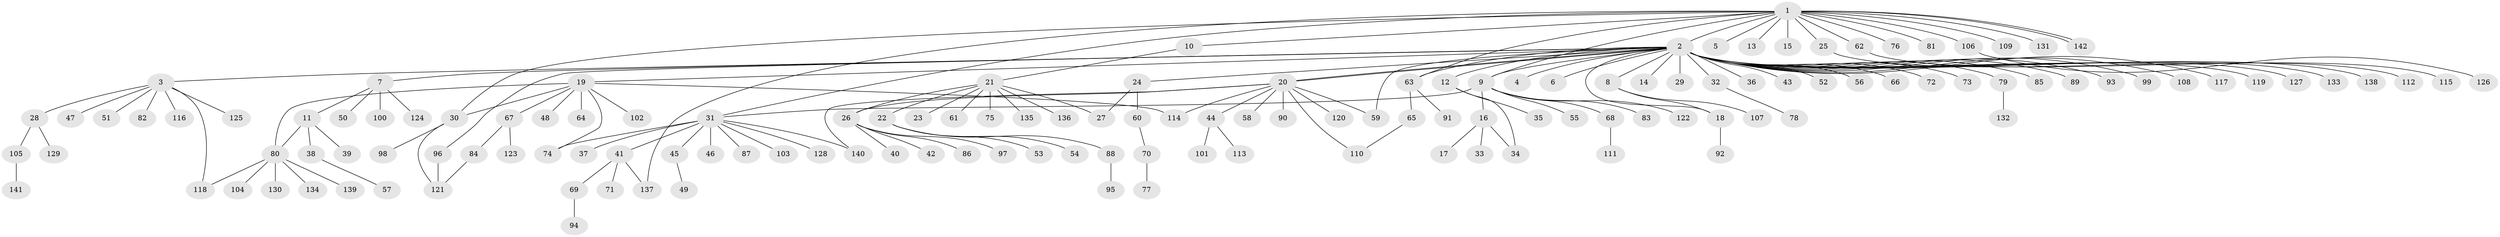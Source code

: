 // Generated by graph-tools (version 1.1) at 2025/14/03/09/25 04:14:39]
// undirected, 142 vertices, 161 edges
graph export_dot {
graph [start="1"]
  node [color=gray90,style=filled];
  1;
  2;
  3;
  4;
  5;
  6;
  7;
  8;
  9;
  10;
  11;
  12;
  13;
  14;
  15;
  16;
  17;
  18;
  19;
  20;
  21;
  22;
  23;
  24;
  25;
  26;
  27;
  28;
  29;
  30;
  31;
  32;
  33;
  34;
  35;
  36;
  37;
  38;
  39;
  40;
  41;
  42;
  43;
  44;
  45;
  46;
  47;
  48;
  49;
  50;
  51;
  52;
  53;
  54;
  55;
  56;
  57;
  58;
  59;
  60;
  61;
  62;
  63;
  64;
  65;
  66;
  67;
  68;
  69;
  70;
  71;
  72;
  73;
  74;
  75;
  76;
  77;
  78;
  79;
  80;
  81;
  82;
  83;
  84;
  85;
  86;
  87;
  88;
  89;
  90;
  91;
  92;
  93;
  94;
  95;
  96;
  97;
  98;
  99;
  100;
  101;
  102;
  103;
  104;
  105;
  106;
  107;
  108;
  109;
  110;
  111;
  112;
  113;
  114;
  115;
  116;
  117;
  118;
  119;
  120;
  121;
  122;
  123;
  124;
  125;
  126;
  127;
  128;
  129;
  130;
  131;
  132;
  133;
  134;
  135;
  136;
  137;
  138;
  139;
  140;
  141;
  142;
  1 -- 2;
  1 -- 5;
  1 -- 9;
  1 -- 10;
  1 -- 13;
  1 -- 15;
  1 -- 25;
  1 -- 30;
  1 -- 31;
  1 -- 62;
  1 -- 63;
  1 -- 76;
  1 -- 81;
  1 -- 106;
  1 -- 109;
  1 -- 131;
  1 -- 137;
  1 -- 142;
  1 -- 142;
  2 -- 3;
  2 -- 4;
  2 -- 6;
  2 -- 7;
  2 -- 8;
  2 -- 9;
  2 -- 12;
  2 -- 14;
  2 -- 18;
  2 -- 19;
  2 -- 20;
  2 -- 20;
  2 -- 24;
  2 -- 29;
  2 -- 32;
  2 -- 36;
  2 -- 43;
  2 -- 52;
  2 -- 56;
  2 -- 59;
  2 -- 63;
  2 -- 66;
  2 -- 72;
  2 -- 73;
  2 -- 79;
  2 -- 85;
  2 -- 89;
  2 -- 93;
  2 -- 96;
  2 -- 99;
  2 -- 108;
  2 -- 117;
  2 -- 119;
  2 -- 127;
  2 -- 133;
  2 -- 138;
  3 -- 28;
  3 -- 47;
  3 -- 51;
  3 -- 82;
  3 -- 116;
  3 -- 118;
  3 -- 125;
  7 -- 11;
  7 -- 50;
  7 -- 100;
  7 -- 124;
  8 -- 18;
  8 -- 107;
  9 -- 16;
  9 -- 31;
  9 -- 55;
  9 -- 68;
  9 -- 83;
  9 -- 122;
  10 -- 21;
  11 -- 38;
  11 -- 39;
  11 -- 80;
  12 -- 34;
  12 -- 35;
  16 -- 17;
  16 -- 33;
  16 -- 34;
  18 -- 92;
  19 -- 30;
  19 -- 48;
  19 -- 64;
  19 -- 67;
  19 -- 74;
  19 -- 80;
  19 -- 102;
  19 -- 114;
  20 -- 26;
  20 -- 44;
  20 -- 58;
  20 -- 59;
  20 -- 90;
  20 -- 110;
  20 -- 114;
  20 -- 120;
  20 -- 140;
  21 -- 22;
  21 -- 23;
  21 -- 26;
  21 -- 27;
  21 -- 61;
  21 -- 75;
  21 -- 135;
  21 -- 136;
  22 -- 53;
  22 -- 54;
  22 -- 88;
  24 -- 27;
  24 -- 60;
  25 -- 112;
  26 -- 40;
  26 -- 42;
  26 -- 86;
  26 -- 97;
  28 -- 105;
  28 -- 129;
  30 -- 98;
  30 -- 121;
  31 -- 37;
  31 -- 41;
  31 -- 45;
  31 -- 46;
  31 -- 74;
  31 -- 87;
  31 -- 103;
  31 -- 128;
  31 -- 140;
  32 -- 78;
  38 -- 57;
  41 -- 69;
  41 -- 71;
  41 -- 137;
  44 -- 101;
  44 -- 113;
  45 -- 49;
  60 -- 70;
  62 -- 115;
  63 -- 65;
  63 -- 91;
  65 -- 110;
  67 -- 84;
  67 -- 123;
  68 -- 111;
  69 -- 94;
  70 -- 77;
  79 -- 132;
  80 -- 104;
  80 -- 118;
  80 -- 130;
  80 -- 134;
  80 -- 139;
  84 -- 121;
  88 -- 95;
  96 -- 121;
  105 -- 141;
  106 -- 126;
}
